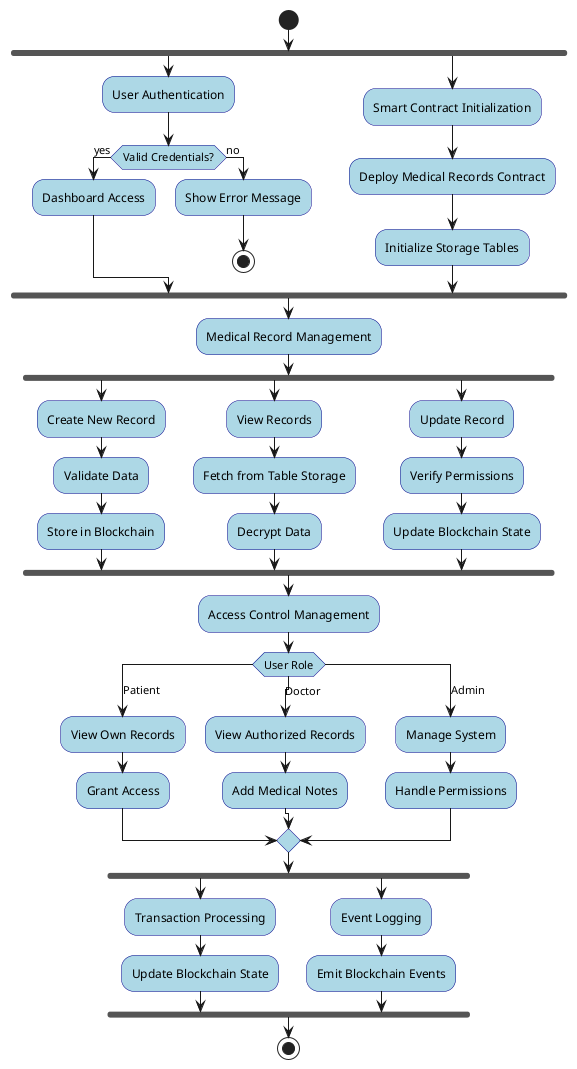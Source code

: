 @startuml MediCords Activity Diagram
skinparam ActivityBackgroundColor LightBlue
skinparam ActivityBorderColor DarkBlue

start

fork
  :User Authentication;
  if (Valid Credentials?) then (yes)
    :Dashboard Access;
  else (no)
    :Show Error Message;
    stop
  endif
fork again
  :Smart Contract Initialization;
  :Deploy Medical Records Contract;
  :Initialize Storage Tables;
end fork

:Medical Record Management;

fork
  :Create New Record;
  :Validate Data;
  :Store in Blockchain;
fork again
  :View Records;
  :Fetch from Table Storage;
  :Decrypt Data;
fork again
  :Update Record;
  :Verify Permissions;
  :Update Blockchain State;
end fork

:Access Control Management;

switch (User Role)
case (Patient)
  :View Own Records;
  :Grant Access;
case (Doctor)
  :View Authorized Records;
  :Add Medical Notes;
case (Admin)
  :Manage System;
  :Handle Permissions;
endswitch

fork
  :Transaction Processing;
  :Update Blockchain State;
fork again
  :Event Logging;
  :Emit Blockchain Events;
end fork

stop

@enduml